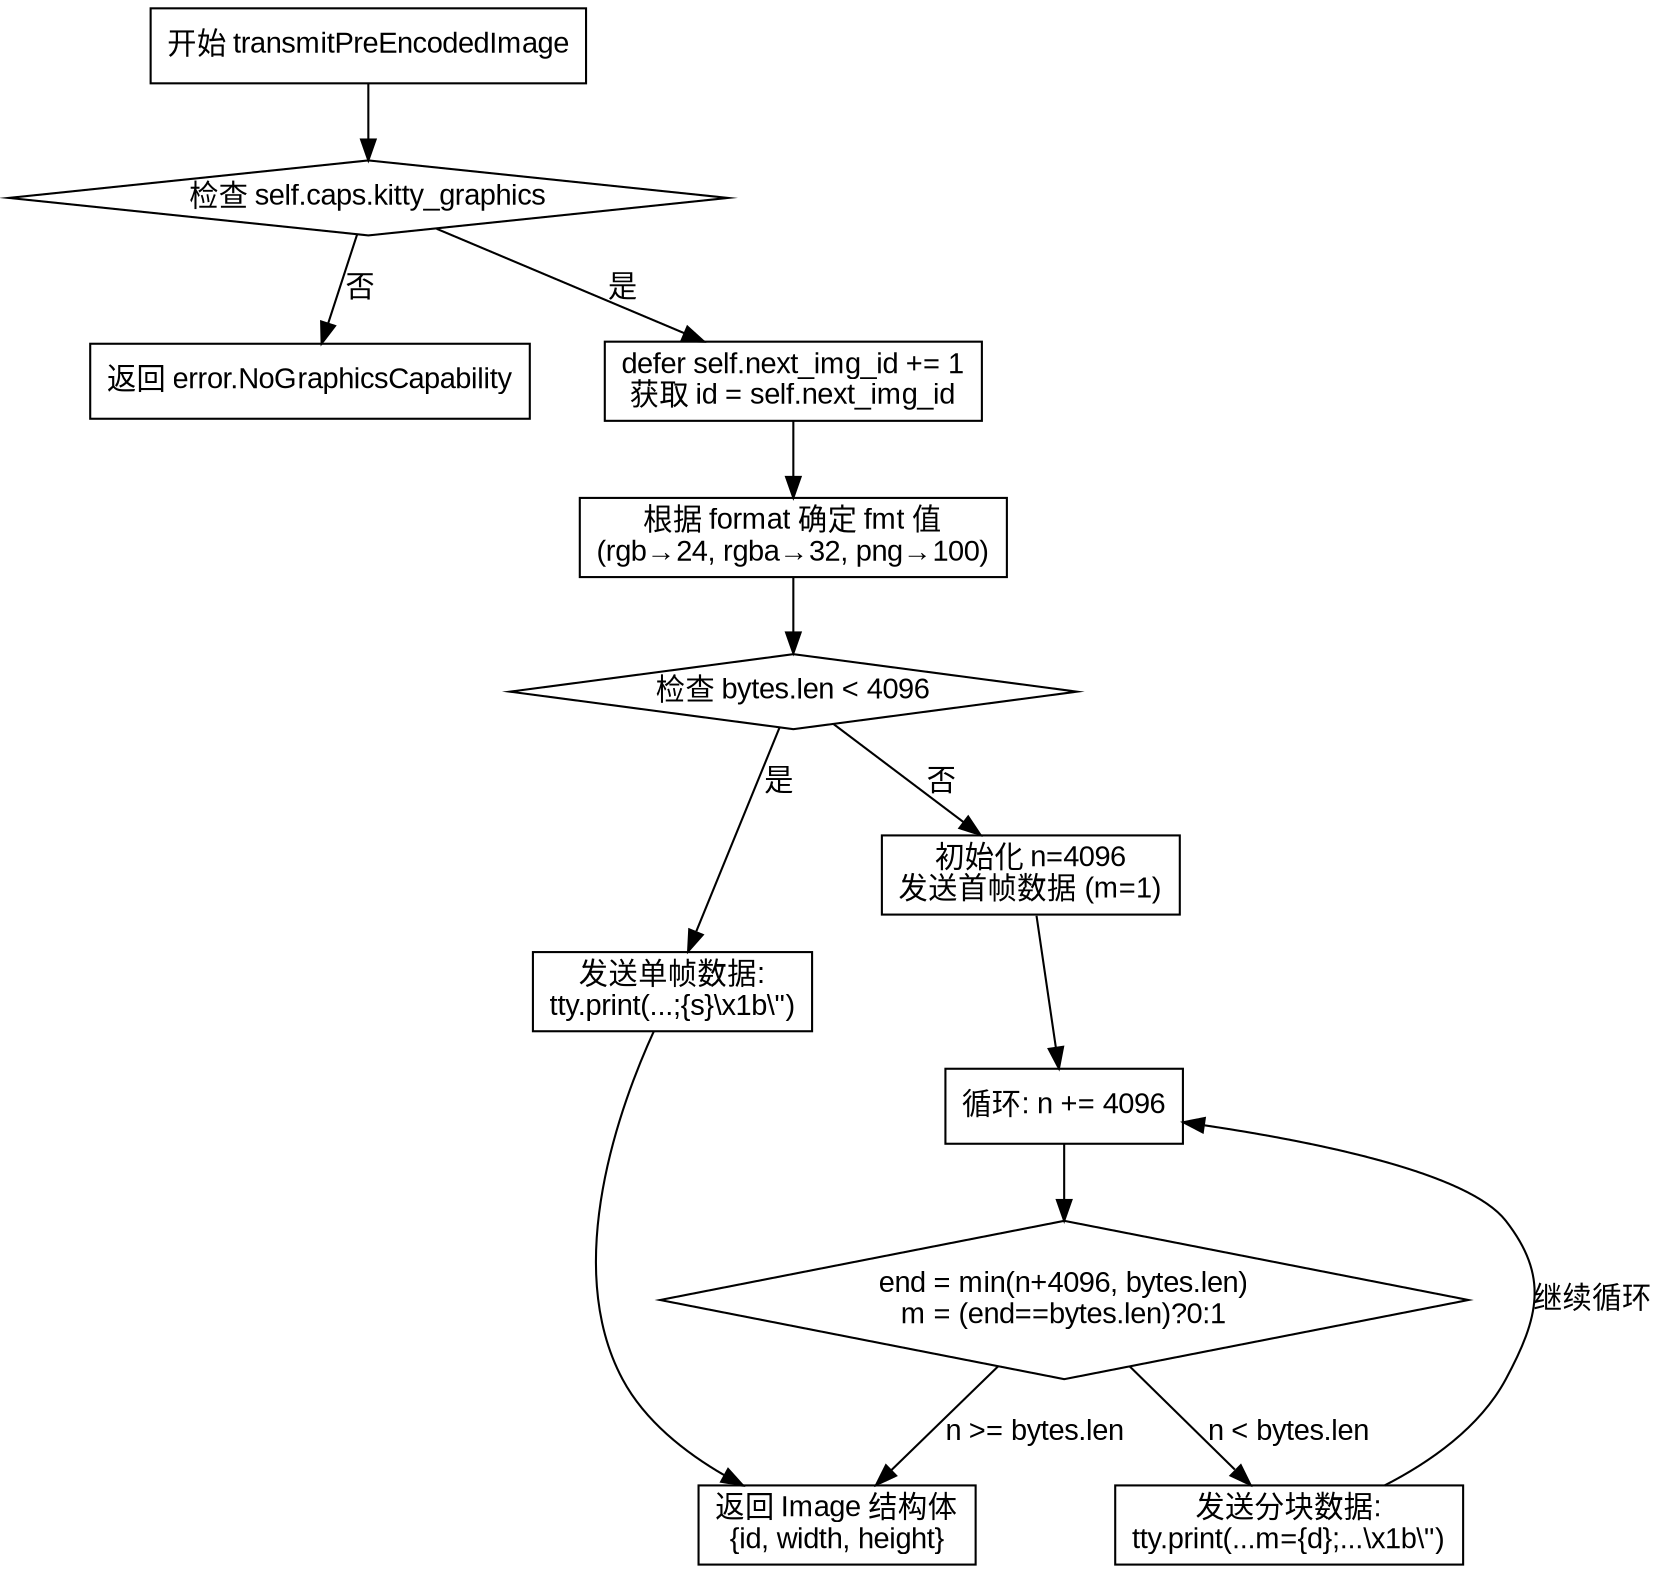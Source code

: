 
digraph transmitPreEncodedImage {
    graph [fontname="Arial", nodesep=0.5];
    node [fontname="Arial", shape=box];
    edge [fontname="Arial"];

    start [label="开始 transmitPreEncodedImage"];
    check_caps [label="检查 self.caps.kitty_graphics", shape=diamond];
    error [label="返回 error.NoGraphicsCapability"];
    increment_id [label="defer self.next_img_id += 1\n获取 id = self.next_img_id"];
    determine_fmt [label="根据 format 确定 fmt 值\n(rgb→24, rgba→32, png→100)"];
    check_bytes_len [label="检查 bytes.len < 4096", shape=diamond];
    small_data [label="发送单帧数据:\ntty.print(...;{s}\\x1b\\\")"];
    large_data [label="初始化 n=4096\n发送首帧数据 (m=1)"];
    loop_start [label="循环: n += 4096"];
    check_end [label="end = min(n+4096, bytes.len)\nm = (end==bytes.len)?0:1", shape=diamond];
    send_chunk [label="发送分块数据:\ntty.print(...m={d};...\\x1b\\\")"];
    return_img [label="返回 Image 结构体\n{id, width, height}"];

    start -> check_caps;
    check_caps -> error [label="否"];
    check_caps -> increment_id [label="是"];
    increment_id -> determine_fmt;
    determine_fmt -> check_bytes_len;
    check_bytes_len -> small_data [label="是"];
    check_bytes_len -> large_data [label="否"];

    small_data -> return_img;
    
    large_data -> loop_start;
    loop_start -> check_end;
    check_end -> send_chunk [label="n < bytes.len"];
    send_chunk -> loop_start [label="继续循环"];
    check_end -> return_img [label="n >= bytes.len"];
}
